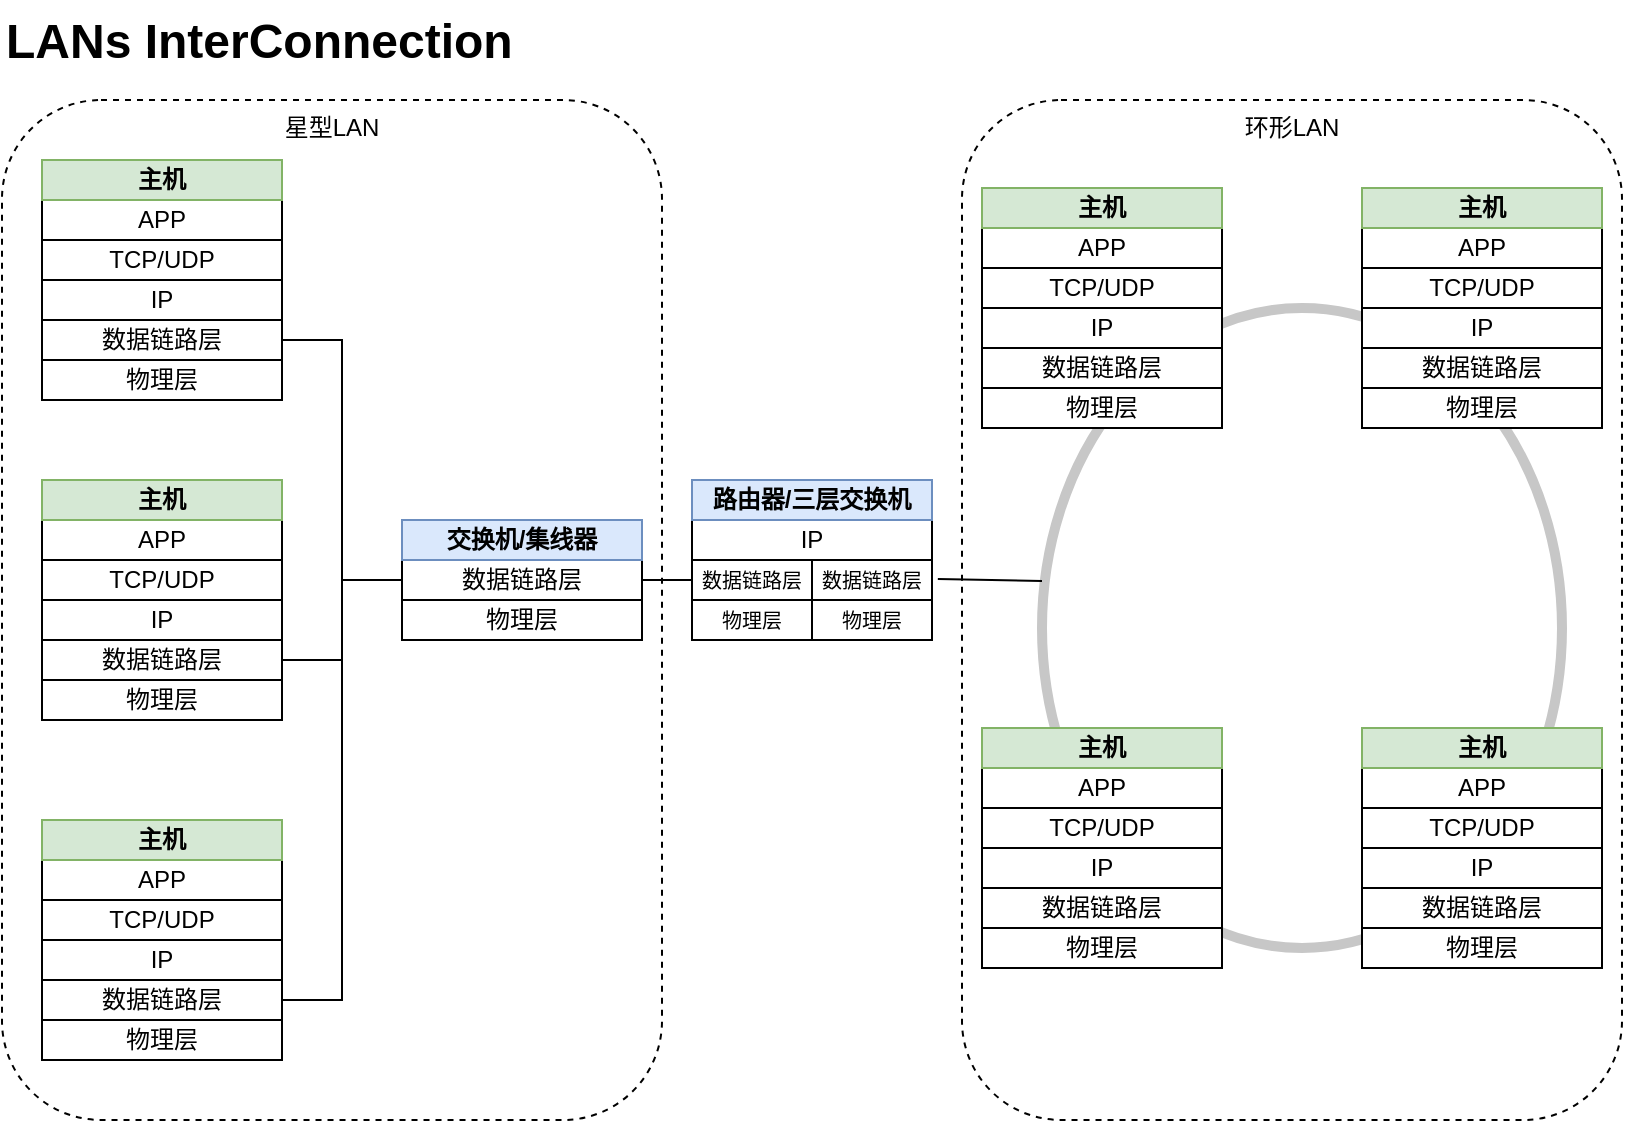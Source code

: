 <mxfile version="24.4.13" type="github">
  <diagram name="Page-1" id="291TbRZh6zJ7kyGOyx9B">
    <mxGraphModel dx="954" dy="606" grid="1" gridSize="10" guides="1" tooltips="1" connect="1" arrows="1" fold="1" page="1" pageScale="1" pageWidth="850" pageHeight="600" math="0" shadow="0">
      <root>
        <mxCell id="0" />
        <mxCell id="1" parent="0" />
        <mxCell id="-_Ddqsbj2xStbQw_6MxQ-80" value="星型LAN" style="rounded=1;whiteSpace=wrap;html=1;verticalAlign=top;fillColor=none;dashed=1;" vertex="1" parent="1">
          <mxGeometry x="30" y="60" width="330" height="510" as="geometry" />
        </mxCell>
        <mxCell id="-_Ddqsbj2xStbQw_6MxQ-89" value="环形LAN" style="rounded=1;whiteSpace=wrap;html=1;verticalAlign=top;fillColor=none;dashed=1;" vertex="1" parent="1">
          <mxGeometry x="510" y="60" width="330" height="510" as="geometry" />
        </mxCell>
        <mxCell id="-_Ddqsbj2xStbQw_6MxQ-68" value="" style="ellipse;whiteSpace=wrap;html=1;fillColor=none;strokeWidth=5;strokeColor=#C7C7C7;" vertex="1" parent="1">
          <mxGeometry x="550" y="164" width="260" height="320" as="geometry" />
        </mxCell>
        <mxCell id="-_Ddqsbj2xStbQw_6MxQ-17" value="" style="group" vertex="1" connectable="0" parent="1">
          <mxGeometry x="50" y="250" width="120" height="120" as="geometry" />
        </mxCell>
        <mxCell id="-_Ddqsbj2xStbQw_6MxQ-8" value="物理层" style="rounded=0;whiteSpace=wrap;html=1;" vertex="1" parent="-_Ddqsbj2xStbQw_6MxQ-17">
          <mxGeometry y="100" width="120" height="20" as="geometry" />
        </mxCell>
        <mxCell id="-_Ddqsbj2xStbQw_6MxQ-9" value="数据链路层" style="rounded=0;whiteSpace=wrap;html=1;" vertex="1" parent="-_Ddqsbj2xStbQw_6MxQ-17">
          <mxGeometry y="80" width="120" height="20" as="geometry" />
        </mxCell>
        <mxCell id="-_Ddqsbj2xStbQw_6MxQ-10" value="IP" style="rounded=0;whiteSpace=wrap;html=1;" vertex="1" parent="-_Ddqsbj2xStbQw_6MxQ-17">
          <mxGeometry y="60" width="120" height="20" as="geometry" />
        </mxCell>
        <mxCell id="-_Ddqsbj2xStbQw_6MxQ-11" value="TCP/UDP" style="rounded=0;whiteSpace=wrap;html=1;" vertex="1" parent="-_Ddqsbj2xStbQw_6MxQ-17">
          <mxGeometry y="40" width="120" height="20" as="geometry" />
        </mxCell>
        <mxCell id="-_Ddqsbj2xStbQw_6MxQ-12" value="APP" style="rounded=0;whiteSpace=wrap;html=1;" vertex="1" parent="-_Ddqsbj2xStbQw_6MxQ-17">
          <mxGeometry y="20" width="120" height="20" as="geometry" />
        </mxCell>
        <mxCell id="-_Ddqsbj2xStbQw_6MxQ-16" value="主机" style="rounded=0;whiteSpace=wrap;html=1;fontStyle=1;fillColor=#d5e8d4;strokeColor=#82b366;" vertex="1" parent="-_Ddqsbj2xStbQw_6MxQ-17">
          <mxGeometry width="120" height="20" as="geometry" />
        </mxCell>
        <mxCell id="-_Ddqsbj2xStbQw_6MxQ-19" value="" style="group" vertex="1" connectable="0" parent="1">
          <mxGeometry x="230" y="270" width="120" height="60" as="geometry" />
        </mxCell>
        <mxCell id="-_Ddqsbj2xStbQw_6MxQ-4" value="物理层" style="rounded=0;whiteSpace=wrap;html=1;" vertex="1" parent="-_Ddqsbj2xStbQw_6MxQ-19">
          <mxGeometry y="40" width="120" height="20" as="geometry" />
        </mxCell>
        <mxCell id="-_Ddqsbj2xStbQw_6MxQ-5" value="数据链路层" style="rounded=0;whiteSpace=wrap;html=1;" vertex="1" parent="-_Ddqsbj2xStbQw_6MxQ-19">
          <mxGeometry y="20" width="120" height="20" as="geometry" />
        </mxCell>
        <mxCell id="-_Ddqsbj2xStbQw_6MxQ-13" value="交换机/集线器" style="rounded=0;whiteSpace=wrap;html=1;fontStyle=1;fillColor=#dae8fc;strokeColor=#6c8ebf;" vertex="1" parent="-_Ddqsbj2xStbQw_6MxQ-19">
          <mxGeometry width="120" height="20" as="geometry" />
        </mxCell>
        <mxCell id="-_Ddqsbj2xStbQw_6MxQ-28" value="" style="group" vertex="1" connectable="0" parent="1">
          <mxGeometry x="50" y="420" width="120" height="120" as="geometry" />
        </mxCell>
        <mxCell id="-_Ddqsbj2xStbQw_6MxQ-29" value="物理层" style="rounded=0;whiteSpace=wrap;html=1;" vertex="1" parent="-_Ddqsbj2xStbQw_6MxQ-28">
          <mxGeometry y="100" width="120" height="20" as="geometry" />
        </mxCell>
        <mxCell id="-_Ddqsbj2xStbQw_6MxQ-30" value="数据链路层" style="rounded=0;whiteSpace=wrap;html=1;" vertex="1" parent="-_Ddqsbj2xStbQw_6MxQ-28">
          <mxGeometry y="80" width="120" height="20" as="geometry" />
        </mxCell>
        <mxCell id="-_Ddqsbj2xStbQw_6MxQ-31" value="IP" style="rounded=0;whiteSpace=wrap;html=1;" vertex="1" parent="-_Ddqsbj2xStbQw_6MxQ-28">
          <mxGeometry y="60" width="120" height="20" as="geometry" />
        </mxCell>
        <mxCell id="-_Ddqsbj2xStbQw_6MxQ-32" value="TCP/UDP" style="rounded=0;whiteSpace=wrap;html=1;" vertex="1" parent="-_Ddqsbj2xStbQw_6MxQ-28">
          <mxGeometry y="40" width="120" height="20" as="geometry" />
        </mxCell>
        <mxCell id="-_Ddqsbj2xStbQw_6MxQ-33" value="APP" style="rounded=0;whiteSpace=wrap;html=1;" vertex="1" parent="-_Ddqsbj2xStbQw_6MxQ-28">
          <mxGeometry y="20" width="120" height="20" as="geometry" />
        </mxCell>
        <mxCell id="-_Ddqsbj2xStbQw_6MxQ-34" value="主机" style="rounded=0;whiteSpace=wrap;html=1;fontStyle=1;fillColor=#d5e8d4;strokeColor=#82b366;" vertex="1" parent="-_Ddqsbj2xStbQw_6MxQ-28">
          <mxGeometry width="120" height="20" as="geometry" />
        </mxCell>
        <mxCell id="-_Ddqsbj2xStbQw_6MxQ-35" value="" style="group;fillColor=#d5e8d4;strokeColor=#82b366;" vertex="1" connectable="0" parent="1">
          <mxGeometry x="710" y="104" width="120" height="120" as="geometry" />
        </mxCell>
        <mxCell id="-_Ddqsbj2xStbQw_6MxQ-36" value="物理层" style="rounded=0;whiteSpace=wrap;html=1;" vertex="1" parent="-_Ddqsbj2xStbQw_6MxQ-35">
          <mxGeometry y="100" width="120" height="20" as="geometry" />
        </mxCell>
        <mxCell id="-_Ddqsbj2xStbQw_6MxQ-37" value="数据链路层" style="rounded=0;whiteSpace=wrap;html=1;" vertex="1" parent="-_Ddqsbj2xStbQw_6MxQ-35">
          <mxGeometry y="80" width="120" height="20" as="geometry" />
        </mxCell>
        <mxCell id="-_Ddqsbj2xStbQw_6MxQ-38" value="IP" style="rounded=0;whiteSpace=wrap;html=1;" vertex="1" parent="-_Ddqsbj2xStbQw_6MxQ-35">
          <mxGeometry y="60" width="120" height="20" as="geometry" />
        </mxCell>
        <mxCell id="-_Ddqsbj2xStbQw_6MxQ-39" value="TCP/UDP" style="rounded=0;whiteSpace=wrap;html=1;" vertex="1" parent="-_Ddqsbj2xStbQw_6MxQ-35">
          <mxGeometry y="40" width="120" height="20" as="geometry" />
        </mxCell>
        <mxCell id="-_Ddqsbj2xStbQw_6MxQ-40" value="APP" style="rounded=0;whiteSpace=wrap;html=1;" vertex="1" parent="-_Ddqsbj2xStbQw_6MxQ-35">
          <mxGeometry y="20" width="120" height="20" as="geometry" />
        </mxCell>
        <mxCell id="-_Ddqsbj2xStbQw_6MxQ-41" value="主机" style="rounded=0;whiteSpace=wrap;html=1;fontStyle=1;fillColor=#d5e8d4;strokeColor=#82b366;" vertex="1" parent="-_Ddqsbj2xStbQw_6MxQ-35">
          <mxGeometry width="120" height="20" as="geometry" />
        </mxCell>
        <mxCell id="-_Ddqsbj2xStbQw_6MxQ-49" value="" style="group" vertex="1" connectable="0" parent="1">
          <mxGeometry x="520" y="374" width="120" height="120" as="geometry" />
        </mxCell>
        <mxCell id="-_Ddqsbj2xStbQw_6MxQ-50" value="物理层" style="rounded=0;whiteSpace=wrap;html=1;" vertex="1" parent="-_Ddqsbj2xStbQw_6MxQ-49">
          <mxGeometry y="100" width="120" height="20" as="geometry" />
        </mxCell>
        <mxCell id="-_Ddqsbj2xStbQw_6MxQ-51" value="数据链路层" style="rounded=0;whiteSpace=wrap;html=1;" vertex="1" parent="-_Ddqsbj2xStbQw_6MxQ-49">
          <mxGeometry y="80" width="120" height="20" as="geometry" />
        </mxCell>
        <mxCell id="-_Ddqsbj2xStbQw_6MxQ-52" value="IP" style="rounded=0;whiteSpace=wrap;html=1;" vertex="1" parent="-_Ddqsbj2xStbQw_6MxQ-49">
          <mxGeometry y="60" width="120" height="20" as="geometry" />
        </mxCell>
        <mxCell id="-_Ddqsbj2xStbQw_6MxQ-53" value="TCP/UDP" style="rounded=0;whiteSpace=wrap;html=1;" vertex="1" parent="-_Ddqsbj2xStbQw_6MxQ-49">
          <mxGeometry y="40" width="120" height="20" as="geometry" />
        </mxCell>
        <mxCell id="-_Ddqsbj2xStbQw_6MxQ-54" value="APP" style="rounded=0;whiteSpace=wrap;html=1;" vertex="1" parent="-_Ddqsbj2xStbQw_6MxQ-49">
          <mxGeometry y="20" width="120" height="20" as="geometry" />
        </mxCell>
        <mxCell id="-_Ddqsbj2xStbQw_6MxQ-55" value="主机" style="rounded=0;whiteSpace=wrap;html=1;fontStyle=1;fillColor=#d5e8d4;strokeColor=#82b366;" vertex="1" parent="-_Ddqsbj2xStbQw_6MxQ-49">
          <mxGeometry width="120" height="20" as="geometry" />
        </mxCell>
        <mxCell id="-_Ddqsbj2xStbQw_6MxQ-56" value="" style="group" vertex="1" connectable="0" parent="1">
          <mxGeometry x="710" y="374" width="120" height="120" as="geometry" />
        </mxCell>
        <mxCell id="-_Ddqsbj2xStbQw_6MxQ-57" value="物理层" style="rounded=0;whiteSpace=wrap;html=1;" vertex="1" parent="-_Ddqsbj2xStbQw_6MxQ-56">
          <mxGeometry y="100" width="120" height="20" as="geometry" />
        </mxCell>
        <mxCell id="-_Ddqsbj2xStbQw_6MxQ-58" value="数据链路层" style="rounded=0;whiteSpace=wrap;html=1;" vertex="1" parent="-_Ddqsbj2xStbQw_6MxQ-56">
          <mxGeometry y="80" width="120" height="20" as="geometry" />
        </mxCell>
        <mxCell id="-_Ddqsbj2xStbQw_6MxQ-59" value="IP" style="rounded=0;whiteSpace=wrap;html=1;" vertex="1" parent="-_Ddqsbj2xStbQw_6MxQ-56">
          <mxGeometry y="60" width="120" height="20" as="geometry" />
        </mxCell>
        <mxCell id="-_Ddqsbj2xStbQw_6MxQ-60" value="TCP/UDP" style="rounded=0;whiteSpace=wrap;html=1;" vertex="1" parent="-_Ddqsbj2xStbQw_6MxQ-56">
          <mxGeometry y="40" width="120" height="20" as="geometry" />
        </mxCell>
        <mxCell id="-_Ddqsbj2xStbQw_6MxQ-61" value="APP" style="rounded=0;whiteSpace=wrap;html=1;" vertex="1" parent="-_Ddqsbj2xStbQw_6MxQ-56">
          <mxGeometry y="20" width="120" height="20" as="geometry" />
        </mxCell>
        <mxCell id="-_Ddqsbj2xStbQw_6MxQ-62" value="主机" style="rounded=0;whiteSpace=wrap;html=1;fontStyle=1;fillColor=#d5e8d4;strokeColor=#82b366;" vertex="1" parent="-_Ddqsbj2xStbQw_6MxQ-56">
          <mxGeometry width="120" height="20" as="geometry" />
        </mxCell>
        <mxCell id="-_Ddqsbj2xStbQw_6MxQ-64" value="" style="edgeStyle=orthogonalEdgeStyle;rounded=0;orthogonalLoop=1;jettySize=auto;html=1;entryX=1;entryY=0.5;entryDx=0;entryDy=0;endArrow=none;endFill=0;" edge="1" parent="1" source="-_Ddqsbj2xStbQw_6MxQ-5" target="-_Ddqsbj2xStbQw_6MxQ-23">
          <mxGeometry relative="1" as="geometry" />
        </mxCell>
        <mxCell id="-_Ddqsbj2xStbQw_6MxQ-65" style="edgeStyle=orthogonalEdgeStyle;rounded=0;orthogonalLoop=1;jettySize=auto;html=1;entryX=1;entryY=0.5;entryDx=0;entryDy=0;endArrow=none;endFill=0;" edge="1" parent="1" source="-_Ddqsbj2xStbQw_6MxQ-5" target="-_Ddqsbj2xStbQw_6MxQ-9">
          <mxGeometry relative="1" as="geometry" />
        </mxCell>
        <mxCell id="-_Ddqsbj2xStbQw_6MxQ-66" style="edgeStyle=orthogonalEdgeStyle;rounded=0;orthogonalLoop=1;jettySize=auto;html=1;entryX=1;entryY=0.5;entryDx=0;entryDy=0;endArrow=none;endFill=0;" edge="1" parent="1" source="-_Ddqsbj2xStbQw_6MxQ-5" target="-_Ddqsbj2xStbQw_6MxQ-30">
          <mxGeometry relative="1" as="geometry" />
        </mxCell>
        <mxCell id="-_Ddqsbj2xStbQw_6MxQ-75" value="" style="endArrow=none;html=1;rounded=0;exitX=1;exitY=0.5;exitDx=0;exitDy=0;entryX=0;entryY=0.5;entryDx=0;entryDy=0;" edge="1" parent="1" source="-_Ddqsbj2xStbQw_6MxQ-5" target="-_Ddqsbj2xStbQw_6MxQ-2">
          <mxGeometry width="50" height="50" relative="1" as="geometry">
            <mxPoint x="370" y="340" as="sourcePoint" />
            <mxPoint x="420" y="290" as="targetPoint" />
          </mxGeometry>
        </mxCell>
        <mxCell id="-_Ddqsbj2xStbQw_6MxQ-77" value="" style="endArrow=none;html=1;rounded=0;entryX=0.008;entryY=0.478;entryDx=0;entryDy=0;entryPerimeter=0;" edge="1" parent="1">
          <mxGeometry width="50" height="50" relative="1" as="geometry">
            <mxPoint x="497.92" y="299.5" as="sourcePoint" />
            <mxPoint x="550.0" y="300.46" as="targetPoint" />
          </mxGeometry>
        </mxCell>
        <mxCell id="-_Ddqsbj2xStbQw_6MxQ-43" value="物理层" style="rounded=0;whiteSpace=wrap;html=1;" vertex="1" parent="1">
          <mxGeometry x="520" y="204" width="120" height="20" as="geometry" />
        </mxCell>
        <mxCell id="-_Ddqsbj2xStbQw_6MxQ-44" value="数据链路层" style="rounded=0;whiteSpace=wrap;html=1;" vertex="1" parent="1">
          <mxGeometry x="520" y="184" width="120" height="20" as="geometry" />
        </mxCell>
        <mxCell id="-_Ddqsbj2xStbQw_6MxQ-45" value="IP" style="rounded=0;whiteSpace=wrap;html=1;" vertex="1" parent="1">
          <mxGeometry x="520" y="164" width="120" height="20" as="geometry" />
        </mxCell>
        <mxCell id="-_Ddqsbj2xStbQw_6MxQ-46" value="TCP/UDP" style="rounded=0;whiteSpace=wrap;html=1;" vertex="1" parent="1">
          <mxGeometry x="520" y="144" width="120" height="20" as="geometry" />
        </mxCell>
        <mxCell id="-_Ddqsbj2xStbQw_6MxQ-47" value="APP" style="rounded=0;whiteSpace=wrap;html=1;" vertex="1" parent="1">
          <mxGeometry x="520" y="124" width="120" height="20" as="geometry" />
        </mxCell>
        <mxCell id="-_Ddqsbj2xStbQw_6MxQ-48" value="主机" style="rounded=0;whiteSpace=wrap;html=1;fontStyle=1;fillColor=#d5e8d4;strokeColor=#82b366;" vertex="1" parent="1">
          <mxGeometry x="520" y="104" width="120" height="20" as="geometry" />
        </mxCell>
        <mxCell id="-_Ddqsbj2xStbQw_6MxQ-1" value="物理层" style="rounded=0;whiteSpace=wrap;html=1;fontSize=10;" vertex="1" parent="1">
          <mxGeometry x="435" y="310" width="60" height="20" as="geometry" />
        </mxCell>
        <mxCell id="-_Ddqsbj2xStbQw_6MxQ-2" value="数据链路层" style="rounded=0;whiteSpace=wrap;html=1;fontSize=10;" vertex="1" parent="1">
          <mxGeometry x="375" y="290" width="60" height="20" as="geometry" />
        </mxCell>
        <mxCell id="-_Ddqsbj2xStbQw_6MxQ-3" value="IP" style="rounded=0;whiteSpace=wrap;html=1;" vertex="1" parent="1">
          <mxGeometry x="375" y="270" width="120" height="20" as="geometry" />
        </mxCell>
        <mxCell id="-_Ddqsbj2xStbQw_6MxQ-15" value="路由器/三层交换机" style="rounded=0;whiteSpace=wrap;html=1;fontStyle=1;fillColor=#dae8fc;strokeColor=#6c8ebf;" vertex="1" parent="1">
          <mxGeometry x="375" y="250" width="120" height="20" as="geometry" />
        </mxCell>
        <mxCell id="-_Ddqsbj2xStbQw_6MxQ-78" value="数据链路层" style="rounded=0;whiteSpace=wrap;html=1;fontSize=10;" vertex="1" parent="1">
          <mxGeometry x="435" y="290" width="60" height="20" as="geometry" />
        </mxCell>
        <mxCell id="-_Ddqsbj2xStbQw_6MxQ-79" value="物理层" style="rounded=0;whiteSpace=wrap;html=1;fontSize=10;" vertex="1" parent="1">
          <mxGeometry x="375" y="310" width="60" height="20" as="geometry" />
        </mxCell>
        <mxCell id="-_Ddqsbj2xStbQw_6MxQ-22" value="物理层" style="rounded=0;whiteSpace=wrap;html=1;" vertex="1" parent="1">
          <mxGeometry x="50" y="190" width="120" height="20" as="geometry" />
        </mxCell>
        <mxCell id="-_Ddqsbj2xStbQw_6MxQ-23" value="数据链路层" style="rounded=0;whiteSpace=wrap;html=1;" vertex="1" parent="1">
          <mxGeometry x="50" y="170" width="120" height="20" as="geometry" />
        </mxCell>
        <mxCell id="-_Ddqsbj2xStbQw_6MxQ-24" value="IP" style="rounded=0;whiteSpace=wrap;html=1;" vertex="1" parent="1">
          <mxGeometry x="50" y="150" width="120" height="20" as="geometry" />
        </mxCell>
        <mxCell id="-_Ddqsbj2xStbQw_6MxQ-25" value="TCP/UDP" style="rounded=0;whiteSpace=wrap;html=1;" vertex="1" parent="1">
          <mxGeometry x="50" y="130" width="120" height="20" as="geometry" />
        </mxCell>
        <mxCell id="-_Ddqsbj2xStbQw_6MxQ-26" value="APP" style="rounded=0;whiteSpace=wrap;html=1;" vertex="1" parent="1">
          <mxGeometry x="50" y="110" width="120" height="20" as="geometry" />
        </mxCell>
        <mxCell id="-_Ddqsbj2xStbQw_6MxQ-27" value="主机" style="rounded=0;whiteSpace=wrap;html=1;fontStyle=1;fillColor=#d5e8d4;strokeColor=#82b366;" vertex="1" parent="1">
          <mxGeometry x="50" y="90" width="120" height="20" as="geometry" />
        </mxCell>
        <mxCell id="-_Ddqsbj2xStbQw_6MxQ-90" value="&lt;h1 style=&quot;margin-top: 0px;&quot;&gt;LANs InterConnection&lt;/h1&gt;" style="text;html=1;whiteSpace=wrap;overflow=hidden;rounded=0;" vertex="1" parent="1">
          <mxGeometry x="30" y="10" width="460" height="40" as="geometry" />
        </mxCell>
      </root>
    </mxGraphModel>
  </diagram>
</mxfile>
